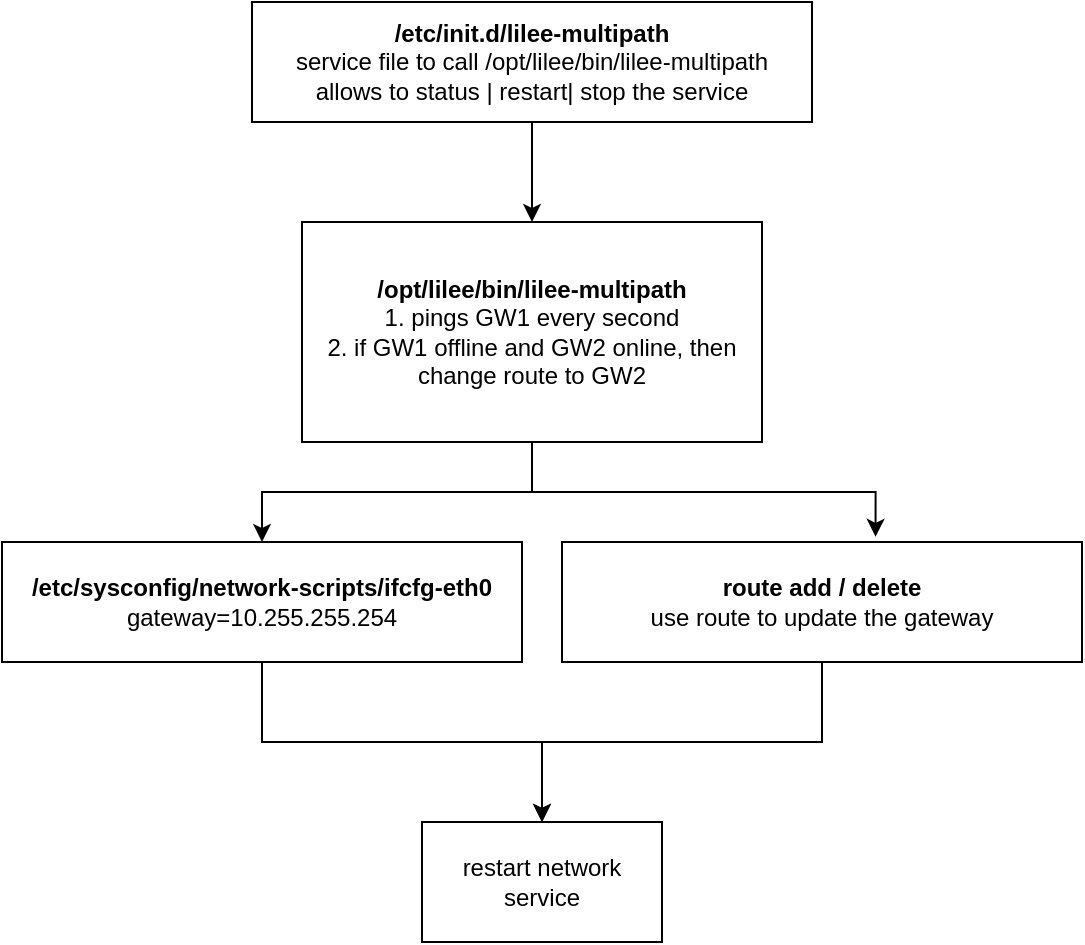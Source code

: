<mxfile version="20.8.13" type="github">
  <diagram name="Page-1" id="2J_9FyxqPTRixcqzXdzy">
    <mxGraphModel dx="1900" dy="625" grid="1" gridSize="10" guides="1" tooltips="1" connect="1" arrows="1" fold="1" page="1" pageScale="1" pageWidth="850" pageHeight="1100" math="0" shadow="0">
      <root>
        <mxCell id="0" />
        <mxCell id="1" parent="0" />
        <mxCell id="Iels-fT38VjhoUJIh57o-5" value="" style="edgeStyle=orthogonalEdgeStyle;rounded=0;orthogonalLoop=1;jettySize=auto;html=1;" edge="1" parent="1" source="Iels-fT38VjhoUJIh57o-1" target="Iels-fT38VjhoUJIh57o-4">
          <mxGeometry relative="1" as="geometry" />
        </mxCell>
        <mxCell id="Iels-fT38VjhoUJIh57o-1" value="&lt;b&gt;/opt/lilee/bin/lilee-multipath&lt;/b&gt;&lt;br&gt;1. pings GW1 every second&lt;br&gt;2. if GW1 offline and GW2 online, then change route to GW2" style="whiteSpace=wrap;html=1;" vertex="1" parent="1">
          <mxGeometry x="110" y="260" width="230" height="110" as="geometry" />
        </mxCell>
        <mxCell id="Iels-fT38VjhoUJIh57o-3" value="" style="edgeStyle=orthogonalEdgeStyle;rounded=0;orthogonalLoop=1;jettySize=auto;html=1;" edge="1" parent="1" source="Iels-fT38VjhoUJIh57o-2" target="Iels-fT38VjhoUJIh57o-1">
          <mxGeometry relative="1" as="geometry" />
        </mxCell>
        <mxCell id="Iels-fT38VjhoUJIh57o-2" value="&lt;b&gt;/etc/init.d/lilee-multipath&lt;/b&gt;&lt;br&gt;service file to call /opt/lilee/bin/lilee-multipath&lt;br&gt;allows to status | restart| stop the service" style="whiteSpace=wrap;html=1;" vertex="1" parent="1">
          <mxGeometry x="85" y="150" width="280" height="60" as="geometry" />
        </mxCell>
        <mxCell id="Iels-fT38VjhoUJIh57o-9" value="" style="edgeStyle=orthogonalEdgeStyle;rounded=0;orthogonalLoop=1;jettySize=auto;html=1;" edge="1" parent="1" source="Iels-fT38VjhoUJIh57o-4" target="Iels-fT38VjhoUJIh57o-8">
          <mxGeometry relative="1" as="geometry" />
        </mxCell>
        <mxCell id="Iels-fT38VjhoUJIh57o-4" value="&lt;b&gt;/etc/sysconfig/network-scripts/ifcfg-eth0&lt;/b&gt;&lt;br&gt;gateway=10.255.255.254" style="whiteSpace=wrap;html=1;" vertex="1" parent="1">
          <mxGeometry x="-40" y="420" width="260" height="60" as="geometry" />
        </mxCell>
        <mxCell id="Iels-fT38VjhoUJIh57o-10" value="" style="edgeStyle=orthogonalEdgeStyle;rounded=0;orthogonalLoop=1;jettySize=auto;html=1;" edge="1" parent="1" source="Iels-fT38VjhoUJIh57o-6" target="Iels-fT38VjhoUJIh57o-8">
          <mxGeometry relative="1" as="geometry" />
        </mxCell>
        <mxCell id="Iels-fT38VjhoUJIh57o-6" value="&lt;b&gt;route add / delete&lt;/b&gt;&lt;br&gt;use route to update the gateway" style="whiteSpace=wrap;html=1;" vertex="1" parent="1">
          <mxGeometry x="240" y="420" width="260" height="60" as="geometry" />
        </mxCell>
        <mxCell id="Iels-fT38VjhoUJIh57o-7" value="" style="edgeStyle=orthogonalEdgeStyle;rounded=0;orthogonalLoop=1;jettySize=auto;html=1;entryX=0.603;entryY=-0.043;entryDx=0;entryDy=0;entryPerimeter=0;exitX=0.5;exitY=1;exitDx=0;exitDy=0;" edge="1" parent="1" source="Iels-fT38VjhoUJIh57o-1" target="Iels-fT38VjhoUJIh57o-6">
          <mxGeometry relative="1" as="geometry">
            <mxPoint x="235" y="380" as="sourcePoint" />
            <mxPoint x="100" y="430" as="targetPoint" />
          </mxGeometry>
        </mxCell>
        <mxCell id="Iels-fT38VjhoUJIh57o-8" value="restart network service" style="whiteSpace=wrap;html=1;" vertex="1" parent="1">
          <mxGeometry x="170" y="560" width="120" height="60" as="geometry" />
        </mxCell>
      </root>
    </mxGraphModel>
  </diagram>
</mxfile>
